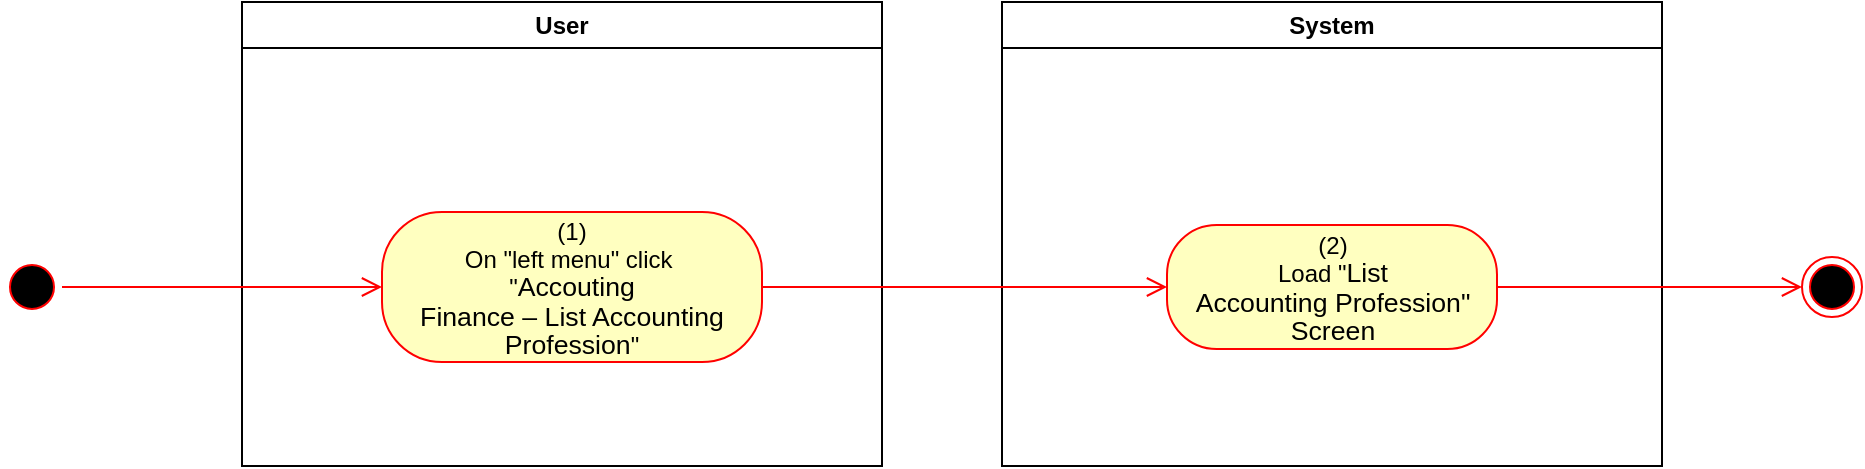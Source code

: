 <mxfile version="15.4.0" type="device"><diagram id="iDYTWC1bAtzcgzU0UoUV" name="Page-1"><mxGraphModel dx="1086" dy="806" grid="1" gridSize="10" guides="1" tooltips="1" connect="1" arrows="1" fold="1" page="1" pageScale="1" pageWidth="850" pageHeight="1100" math="0" shadow="0"><root><mxCell id="0"/><mxCell id="1" parent="0"/><mxCell id="6ASqAxOAP7DnE5fz-Lzn-1" value="User" style="swimlane;whiteSpace=wrap" parent="1" vertex="1"><mxGeometry x="140" y="128" width="320" height="232" as="geometry"><mxRectangle x="120" y="128" width="60" height="23" as="alternateBounds"/></mxGeometry></mxCell><mxCell id="6ASqAxOAP7DnE5fz-Lzn-2" value="&lt;span&gt;(1)&lt;/span&gt;&lt;br style=&quot;padding: 0px ; margin: 0px&quot;&gt;&lt;span&gt;On &quot;left menu&quot; click&amp;nbsp;&lt;/span&gt;&lt;br style=&quot;padding: 0px ; margin: 0px&quot;&gt;&lt;span&gt;&quot;&lt;/span&gt;&lt;span lang=&quot;EN-GB&quot; style=&quot;font-size: 10pt ; line-height: 107% ; font-family: &amp;#34;arial&amp;#34; , sans-serif&quot;&gt;Accouting&lt;br/&gt;Finance – List Accounting Profession&lt;/span&gt;&lt;span&gt;&quot;&lt;/span&gt;" style="rounded=1;whiteSpace=wrap;html=1;arcSize=40;fontColor=#000000;fillColor=#ffffc0;strokeColor=#ff0000;" parent="6ASqAxOAP7DnE5fz-Lzn-1" vertex="1"><mxGeometry x="70" y="105" width="190" height="75" as="geometry"/></mxCell><mxCell id="6ASqAxOAP7DnE5fz-Lzn-3" value="System" style="swimlane;whiteSpace=wrap;startSize=23;" parent="1" vertex="1"><mxGeometry x="520" y="128" width="330" height="232" as="geometry"/></mxCell><mxCell id="6ASqAxOAP7DnE5fz-Lzn-4" value="(2)&lt;br&gt;Load &quot;&lt;span lang=&quot;EN-GB&quot; style=&quot;font-size: 10pt ; line-height: 107% ; font-family: &amp;#34;arial&amp;#34; , sans-serif&quot;&gt;&lt;span lang=&quot;EN-GB&quot; style=&quot;font-size: 10pt ; line-height: 107% ; font-family: &amp;#34;arial&amp;#34; , sans-serif&quot;&gt;List&lt;br&gt;Accounting Profession&lt;/span&gt;&quot;&lt;br&gt;Screen&lt;br&gt;&lt;/span&gt;" style="rounded=1;whiteSpace=wrap;html=1;arcSize=40;fontColor=#000000;fillColor=#ffffc0;strokeColor=#ff0000;" parent="6ASqAxOAP7DnE5fz-Lzn-3" vertex="1"><mxGeometry x="82.5" y="111.5" width="165" height="62" as="geometry"/></mxCell><mxCell id="6ASqAxOAP7DnE5fz-Lzn-5" value="" style="ellipse;html=1;shape=startState;fillColor=#000000;strokeColor=#ff0000;" parent="1" vertex="1"><mxGeometry x="20" y="255.5" width="30" height="30" as="geometry"/></mxCell><mxCell id="6ASqAxOAP7DnE5fz-Lzn-6" value="" style="edgeStyle=orthogonalEdgeStyle;html=1;verticalAlign=bottom;endArrow=open;endSize=8;strokeColor=#ff0000;rounded=0;entryX=0;entryY=0.5;entryDx=0;entryDy=0;" parent="1" source="6ASqAxOAP7DnE5fz-Lzn-5" target="6ASqAxOAP7DnE5fz-Lzn-2" edge="1"><mxGeometry relative="1" as="geometry"><mxPoint x="200" y="253" as="targetPoint"/></mxGeometry></mxCell><mxCell id="6ASqAxOAP7DnE5fz-Lzn-7" value="" style="edgeStyle=orthogonalEdgeStyle;html=1;verticalAlign=bottom;endArrow=open;endSize=8;strokeColor=#ff0000;rounded=0;entryX=0;entryY=0.5;entryDx=0;entryDy=0;" parent="1" source="6ASqAxOAP7DnE5fz-Lzn-2" target="6ASqAxOAP7DnE5fz-Lzn-4" edge="1"><mxGeometry relative="1" as="geometry"><mxPoint x="600" y="271" as="targetPoint"/></mxGeometry></mxCell><mxCell id="6ASqAxOAP7DnE5fz-Lzn-8" value="" style="ellipse;html=1;shape=endState;fillColor=#000000;strokeColor=#ff0000;" parent="1" vertex="1"><mxGeometry x="920" y="255.5" width="30" height="30" as="geometry"/></mxCell><mxCell id="6ASqAxOAP7DnE5fz-Lzn-9" value="" style="edgeStyle=orthogonalEdgeStyle;html=1;verticalAlign=bottom;endArrow=open;endSize=8;strokeColor=#ff0000;rounded=0;exitX=1;exitY=0.5;exitDx=0;exitDy=0;entryX=0;entryY=0.5;entryDx=0;entryDy=0;" parent="1" source="6ASqAxOAP7DnE5fz-Lzn-4" target="6ASqAxOAP7DnE5fz-Lzn-8" edge="1"><mxGeometry relative="1" as="geometry"><mxPoint x="820" y="760" as="targetPoint"/><mxPoint x="850" y="785" as="sourcePoint"/></mxGeometry></mxCell></root></mxGraphModel></diagram></mxfile>